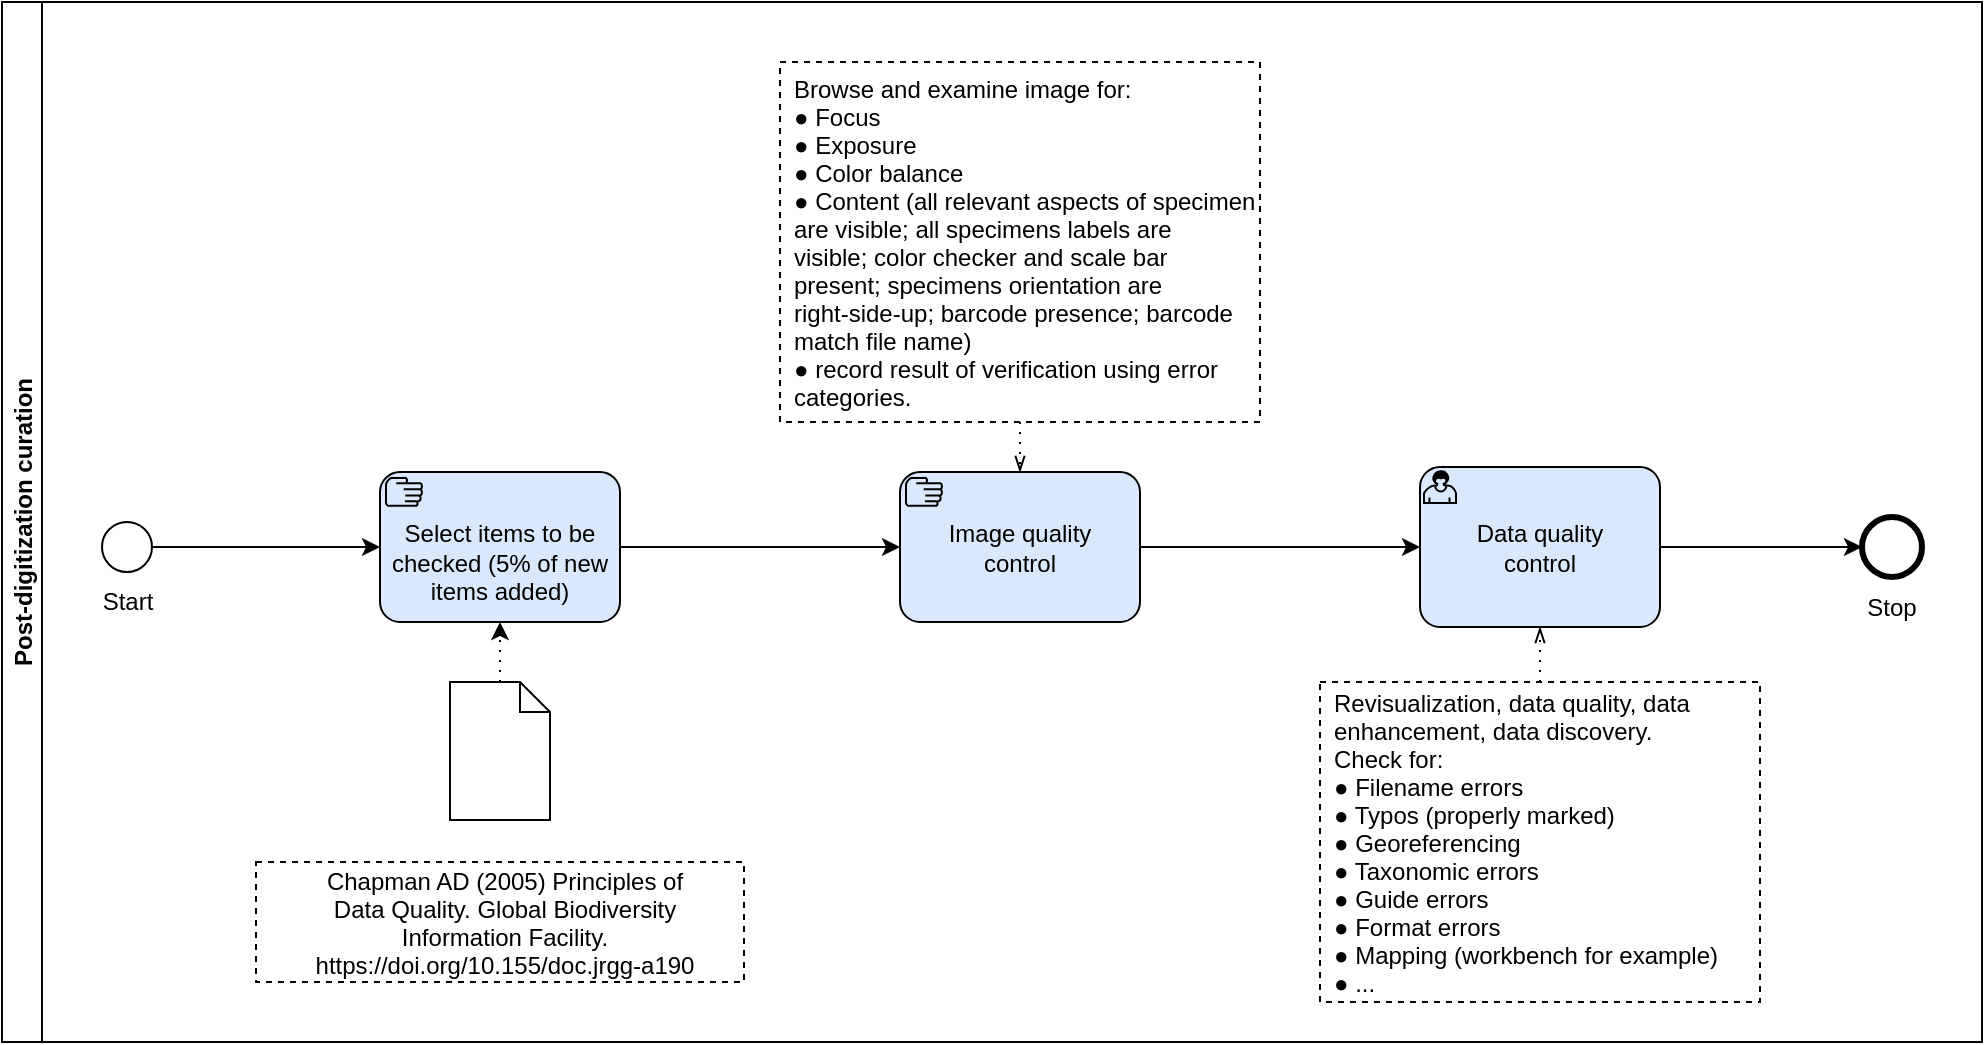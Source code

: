 <mxfile version="16.4.11" type="device"><diagram id="C5RBs43oDa-KdzZeNtuy" name="Page-1"><mxGraphModel dx="951" dy="2341" grid="1" gridSize="10" guides="1" tooltips="1" connect="1" arrows="1" fold="1" page="1" pageScale="1" pageWidth="1169" pageHeight="827" math="0" shadow="0"><root><mxCell id="WIyWlLk6GJQsqaUBKTNV-0"/><mxCell id="WIyWlLk6GJQsqaUBKTNV-1" parent="WIyWlLk6GJQsqaUBKTNV-0"/><mxCell id="Z1k3hthrZHZ8-aHYoUXY-27" value="" style="edgeStyle=orthogonalEdgeStyle;rounded=0;orthogonalLoop=1;jettySize=auto;html=1;startArrow=none;startFill=0;endArrow=classic;endFill=1;" parent="WIyWlLk6GJQsqaUBKTNV-1" source="saq1hF5vfWgRDRBr79is-0" target="KWRPazFFwxp_j8tZJz7k-1" edge="1"><mxGeometry relative="1" as="geometry"/></mxCell><mxCell id="saq1hF5vfWgRDRBr79is-0" value="" style="ellipse;whiteSpace=wrap;html=1;aspect=fixed;" parent="WIyWlLk6GJQsqaUBKTNV-1" vertex="1"><mxGeometry x="100" y="-1360" width="25" height="25" as="geometry"/></mxCell><mxCell id="KWRPazFFwxp_j8tZJz7k-1" value="&#10;Select items to be&#10;checked (5% of new&#10;items added)" style="points=[[0.25,0,0],[0.5,0,0],[0.75,0,0],[1,0.25,0],[1,0.5,0],[1,0.75,0],[0.75,1,0],[0.5,1,0],[0.25,1,0],[0,0.75,0],[0,0.5,0],[0,0.25,0]];shape=mxgraph.bpmn.task;whiteSpace=wrap;rectStyle=rounded;size=10;taskMarker=manual;fontStyle=0;fillColor=#dae8fc;strokeColor=#000000;" parent="WIyWlLk6GJQsqaUBKTNV-1" vertex="1"><mxGeometry x="239" y="-1385" width="120" height="75" as="geometry"/></mxCell><mxCell id="KWRPazFFwxp_j8tZJz7k-2" value="" style="shape=mxgraph.bpmn.data;labelPosition=center;verticalLabelPosition=bottom;align=center;verticalAlign=top;whiteSpace=wrap;size=15;html=1;" parent="WIyWlLk6GJQsqaUBKTNV-1" vertex="1"><mxGeometry x="274" y="-1280" width="50" height="69" as="geometry"/></mxCell><mxCell id="KWRPazFFwxp_j8tZJz7k-3" value="" style="edgeStyle=elbowEdgeStyle;fontSize=12;html=1;endFill=1;startFill=0;endSize=6;startSize=6;dashed=1;dashPattern=1 4;endArrow=classic;startArrow=none;rounded=0;" parent="WIyWlLk6GJQsqaUBKTNV-1" source="KWRPazFFwxp_j8tZJz7k-2" target="KWRPazFFwxp_j8tZJz7k-1" edge="1"><mxGeometry width="160" relative="1" as="geometry"><mxPoint x="300" y="-869.5" as="sourcePoint"/><mxPoint x="240" y="-769" as="targetPoint"/></mxGeometry></mxCell><mxCell id="KWRPazFFwxp_j8tZJz7k-6" value="Image quality&#10;control" style="points=[[0.25,0,0],[0.5,0,0],[0.75,0,0],[1,0.25,0],[1,0.5,0],[1,0.75,0],[0.75,1,0],[0.5,1,0],[0.25,1,0],[0,0.75,0],[0,0.5,0],[0,0.25,0]];shape=mxgraph.bpmn.task;whiteSpace=wrap;rectStyle=rounded;size=10;taskMarker=manual;fillColor=#dae8fc;strokeColor=#000000;" parent="WIyWlLk6GJQsqaUBKTNV-1" vertex="1"><mxGeometry x="499" y="-1385" width="120" height="75" as="geometry"/></mxCell><mxCell id="KWRPazFFwxp_j8tZJz7k-7" value="" style="edgeStyle=elbowEdgeStyle;fontSize=12;html=1;endArrow=classic;endFill=1;rounded=0;" parent="WIyWlLk6GJQsqaUBKTNV-1" source="KWRPazFFwxp_j8tZJz7k-1" target="KWRPazFFwxp_j8tZJz7k-6" edge="1"><mxGeometry width="160" relative="1" as="geometry"><mxPoint x="250" y="-829" as="sourcePoint"/><mxPoint x="410" y="-829" as="targetPoint"/></mxGeometry></mxCell><mxCell id="KWRPazFFwxp_j8tZJz7k-11" value="" style="edgeStyle=elbowEdgeStyle;fontSize=12;html=1;endArrow=classic;endFill=1;rounded=0;" parent="WIyWlLk6GJQsqaUBKTNV-1" source="KWRPazFFwxp_j8tZJz7k-6" target="HxcbLy3lwClYkwXZZ0eH-2" edge="1"><mxGeometry width="160" relative="1" as="geometry"><mxPoint x="140" y="-669" as="sourcePoint"/><mxPoint x="250" y="-669" as="targetPoint"/></mxGeometry></mxCell><mxCell id="HxcbLy3lwClYkwXZZ0eH-2" value="Data quality &#10;control" style="points=[[0.25,0,0],[0.5,0,0],[0.75,0,0],[1,0.25,0],[1,0.5,0],[1,0.75,0],[0.75,1,0],[0.5,1,0],[0.25,1,0],[0,0.75,0],[0,0.5,0],[0,0.25,0]];shape=mxgraph.bpmn.task;whiteSpace=wrap;rectStyle=rounded;size=10;taskMarker=user;fillColor=#dae8fc;strokeColor=#000000;" parent="WIyWlLk6GJQsqaUBKTNV-1" vertex="1"><mxGeometry x="759" y="-1387.5" width="120" height="80" as="geometry"/></mxCell><mxCell id="CAfJVCL04lo4b7HKI6iB-5" value="" style="edgeStyle=elbowEdgeStyle;fontSize=12;html=1;endArrow=classic;endFill=1;rounded=0;startArrow=none;" parent="WIyWlLk6GJQsqaUBKTNV-1" source="HxcbLy3lwClYkwXZZ0eH-2" target="Z1k3hthrZHZ8-aHYoUXY-23" edge="1"><mxGeometry width="160" relative="1" as="geometry"><mxPoint x="560" y="-1180" as="sourcePoint"/><mxPoint x="850" y="-1230" as="targetPoint"/></mxGeometry></mxCell><mxCell id="Z1k3hthrZHZ8-aHYoUXY-23" value="" style="points=[[0.145,0.145,0],[0.5,0,0],[0.855,0.145,0],[1,0.5,0],[0.855,0.855,0],[0.5,1,0],[0.145,0.855,0],[0,0.5,0]];shape=mxgraph.bpmn.event;html=1;verticalLabelPosition=bottom;labelBackgroundColor=#ffffff;verticalAlign=top;align=center;perimeter=ellipsePerimeter;outlineConnect=0;aspect=fixed;outline=end;symbol=terminate2;" parent="WIyWlLk6GJQsqaUBKTNV-1" vertex="1"><mxGeometry x="980" y="-1362.5" width="30" height="30" as="geometry"/></mxCell><mxCell id="vShCWoJCWxjyhyJcnJAN-2" value="Chapman AD (2005) Principles of&#10;Data Quality. Global Biodiversity&#10;Information Facility.&#10;https://doi.org/10.155/doc.jrgg-a190" style="points=[[0.25,0,0],[0.5,0,0],[0.75,0,0],[1,0.25,0],[1,0.5,0],[1,0.75,0],[0.75,1,0],[0.5,1,0],[0.25,1,0],[0,0.75,0],[0,0.5,0],[0,0.25,0]];shape=mxgraph.bpmn.task;arcSize=10;taskMarker=abstract;outline=none;symbol=general;bpmnShapeType=subprocess;isLoopSub=0;verticalAlign=middle;align=center;spacingLeft=5;" parent="WIyWlLk6GJQsqaUBKTNV-1" vertex="1"><mxGeometry x="177" y="-1190" width="244" height="60" as="geometry"/></mxCell><mxCell id="vShCWoJCWxjyhyJcnJAN-4" value="Revisualization, data quality, data &#10;enhancement, data discovery. &#10;Check for:&#10;● Filename errors&#10;● Typos (properly marked)&#10;● Georeferencing&#10;● Taxonomic errors&#10;● Guide errors&#10;● Format errors&#10;● Mapping (workbench for example)&#10;● ..." style="points=[[0.25,0,0],[0.5,0,0],[0.75,0,0],[1,0.25,0],[1,0.5,0],[1,0.75,0],[0.75,1,0],[0.5,1,0],[0.25,1,0],[0,0.75,0],[0,0.5,0],[0,0.25,0]];shape=mxgraph.bpmn.task;arcSize=10;taskMarker=abstract;outline=none;symbol=general;bpmnShapeType=subprocess;isLoopSub=0;verticalAlign=middle;align=left;spacingLeft=5;fontStyle=0" parent="WIyWlLk6GJQsqaUBKTNV-1" vertex="1"><mxGeometry x="709" y="-1280" width="220" height="160" as="geometry"/></mxCell><mxCell id="Z1k3hthrZHZ8-aHYoUXY-2" value="Browse and examine image for:&#10;● Focus&#10;● Exposure&#10;● Color balance&#10;● Content (all relevant aspects of specimen&#10;are visible; all specimens labels are&#10;visible; color checker and scale bar&#10;present; specimens orientation are&#10;right-side-up; barcode presence; barcode&#10;match file name)&#10;● record result of verification using error&#10;categories." style="points=[[0.25,0,0],[0.5,0,0],[0.75,0,0],[1,0.25,0],[1,0.5,0],[1,0.75,0],[0.75,1,0],[0.5,1,0],[0.25,1,0],[0,0.75,0],[0,0.5,0],[0,0.25,0]];shape=mxgraph.bpmn.task;arcSize=10;taskMarker=abstract;outline=none;symbol=general;bpmnShapeType=subprocess;isLoopSub=0;verticalAlign=middle;align=left;spacingLeft=5;fontStyle=0" parent="WIyWlLk6GJQsqaUBKTNV-1" vertex="1"><mxGeometry x="439" y="-1590" width="240" height="180" as="geometry"/></mxCell><mxCell id="BrLJon5RoKHIlmVPejxs-3" value="" style="edgeStyle=elbowEdgeStyle;fontSize=12;html=1;endFill=0;startFill=0;endSize=6;startSize=6;dashed=1;dashPattern=1 4;endArrow=openThin;startArrow=none;rounded=0;" parent="WIyWlLk6GJQsqaUBKTNV-1" source="vShCWoJCWxjyhyJcnJAN-4" target="HxcbLy3lwClYkwXZZ0eH-2" edge="1"><mxGeometry width="160" relative="1" as="geometry"><mxPoint x="500" y="-1350" as="sourcePoint"/><mxPoint x="660" y="-1350" as="targetPoint"/></mxGeometry></mxCell><mxCell id="BrLJon5RoKHIlmVPejxs-4" value="" style="edgeStyle=elbowEdgeStyle;fontSize=12;html=1;endFill=0;startFill=0;endSize=6;startSize=6;dashed=1;dashPattern=1 4;endArrow=openThin;startArrow=none;rounded=0;" parent="WIyWlLk6GJQsqaUBKTNV-1" source="Z1k3hthrZHZ8-aHYoUXY-2" target="KWRPazFFwxp_j8tZJz7k-6" edge="1"><mxGeometry width="160" relative="1" as="geometry"><mxPoint x="500" y="-1350" as="sourcePoint"/><mxPoint x="660" y="-1350" as="targetPoint"/></mxGeometry></mxCell><mxCell id="BrLJon5RoKHIlmVPejxs-5" value="&lt;span style=&quot;background-color: rgb(255 , 255 , 255)&quot;&gt;Start&lt;/span&gt;" style="text;html=1;strokeColor=none;fillColor=none;align=center;verticalAlign=middle;whiteSpace=wrap;rounded=0;" parent="WIyWlLk6GJQsqaUBKTNV-1" vertex="1"><mxGeometry x="92.5" y="-1330" width="40" height="20" as="geometry"/></mxCell><mxCell id="BrLJon5RoKHIlmVPejxs-6" value="&lt;span style=&quot;background-color: rgb(255 , 255 , 255)&quot;&gt;Stop&lt;/span&gt;" style="text;html=1;strokeColor=none;fillColor=none;align=center;verticalAlign=middle;whiteSpace=wrap;rounded=0;" parent="WIyWlLk6GJQsqaUBKTNV-1" vertex="1"><mxGeometry x="975" y="-1327.5" width="40" height="20" as="geometry"/></mxCell><mxCell id="BrLJon5RoKHIlmVPejxs-7" value="Post-digitization curation" style="swimlane;startSize=20;horizontal=0;" parent="WIyWlLk6GJQsqaUBKTNV-1" vertex="1"><mxGeometry x="50" y="-1620" width="990" height="520" as="geometry"/></mxCell></root></mxGraphModel></diagram></mxfile>
